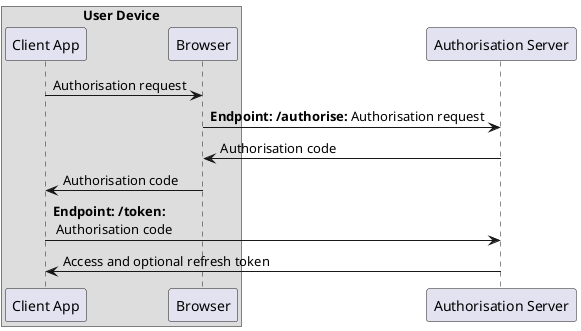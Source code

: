 @startuml

box User Device
participant "Client App" as client_app
participant "Browser" as browser
end box

participant "Authorisation Server" as authorisation_server

client_app -> browser: Authorisation request
browser -> authorisation_server: **Endpoint: /authorise:** Authorisation request
authorisation_server -> browser: Authorisation code
browser -> client_app: Authorisation code
client_app -> authorisation_server: **Endpoint: /token:** \n Authorisation code
authorisation_server -> client_app: Access and optional refresh token

@enduml